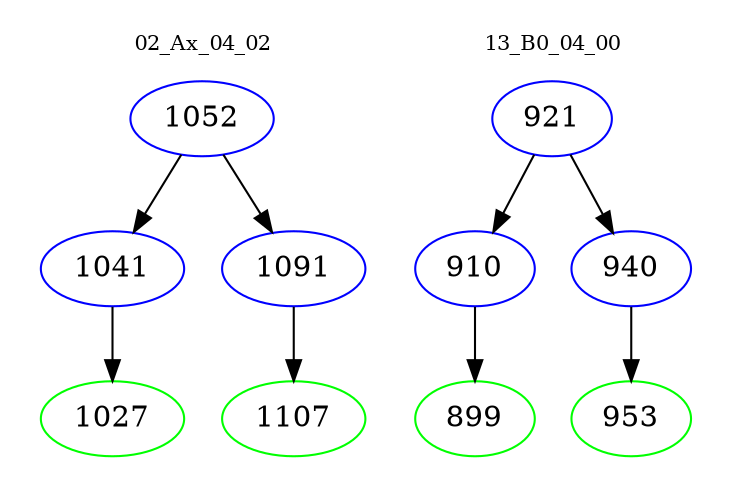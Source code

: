 digraph{
subgraph cluster_0 {
color = white
label = "02_Ax_04_02";
fontsize=10;
T0_1052 [label="1052", color="blue"]
T0_1052 -> T0_1041 [color="black"]
T0_1041 [label="1041", color="blue"]
T0_1041 -> T0_1027 [color="black"]
T0_1027 [label="1027", color="green"]
T0_1052 -> T0_1091 [color="black"]
T0_1091 [label="1091", color="blue"]
T0_1091 -> T0_1107 [color="black"]
T0_1107 [label="1107", color="green"]
}
subgraph cluster_1 {
color = white
label = "13_B0_04_00";
fontsize=10;
T1_921 [label="921", color="blue"]
T1_921 -> T1_910 [color="black"]
T1_910 [label="910", color="blue"]
T1_910 -> T1_899 [color="black"]
T1_899 [label="899", color="green"]
T1_921 -> T1_940 [color="black"]
T1_940 [label="940", color="blue"]
T1_940 -> T1_953 [color="black"]
T1_953 [label="953", color="green"]
}
}
